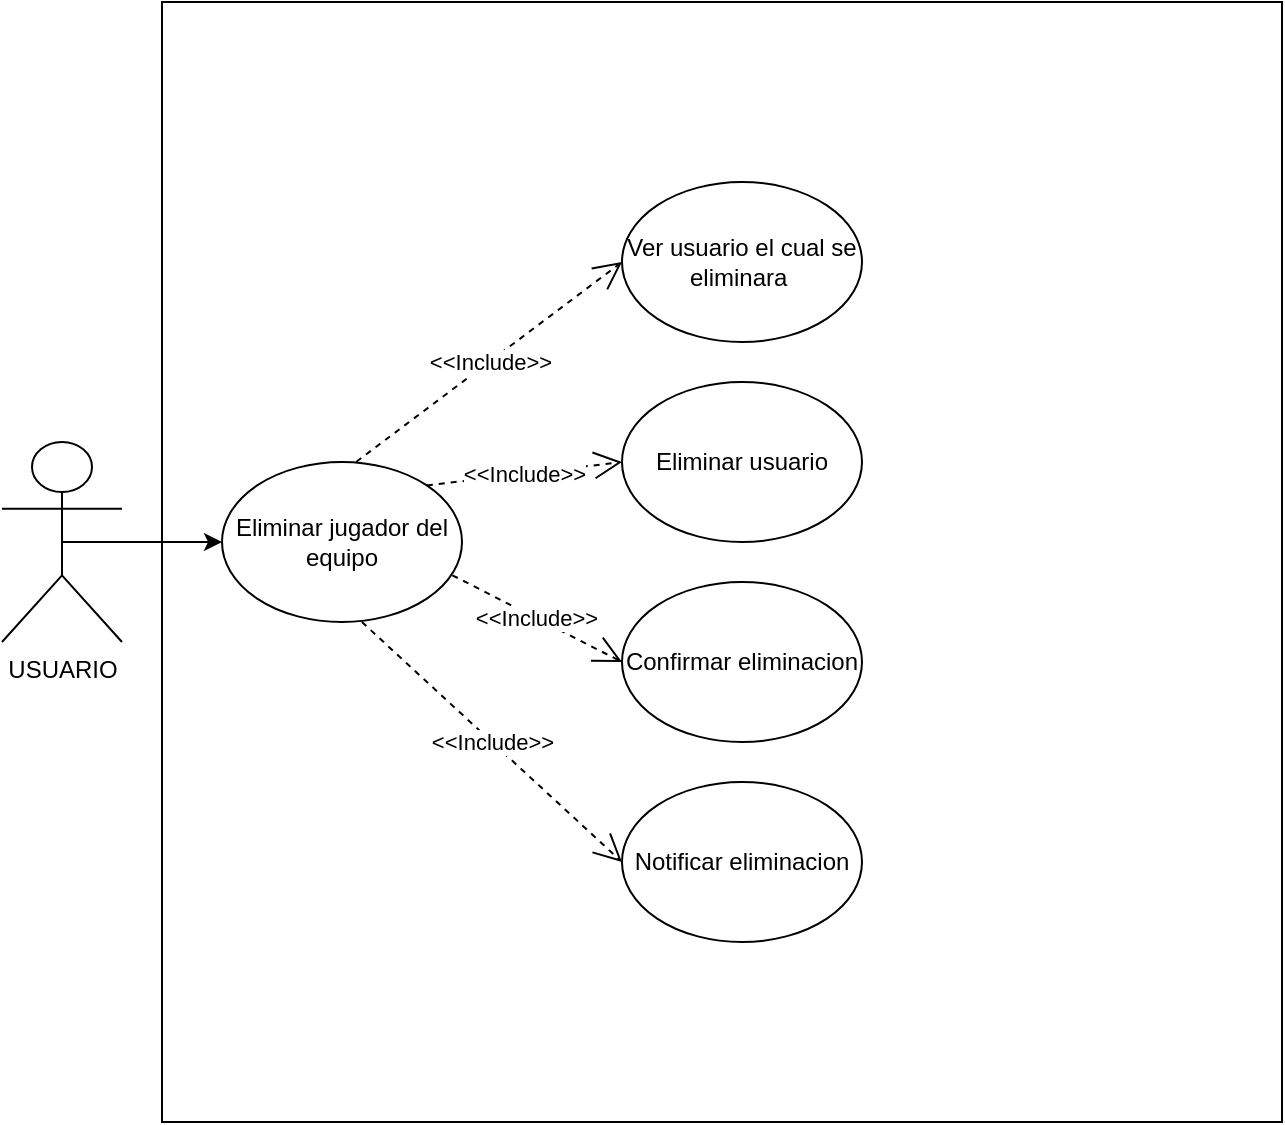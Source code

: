 <mxfile version="24.7.10">
  <diagram name="Página-1" id="h9ADhPiO8a_npUBf1iFy">
    <mxGraphModel grid="1" page="1" gridSize="10" guides="1" tooltips="1" connect="1" arrows="1" fold="1" pageScale="1" pageWidth="827" pageHeight="1169" math="0" shadow="0">
      <root>
        <mxCell id="0" />
        <mxCell id="1" parent="0" />
        <mxCell id="dPbC67X_M4MJQtfMLA8G-4" value="" style="whiteSpace=wrap;html=1;aspect=fixed;" vertex="1" parent="1">
          <mxGeometry x="160" y="80" width="560" height="560" as="geometry" />
        </mxCell>
        <mxCell id="dPbC67X_M4MJQtfMLA8G-5" style="edgeStyle=orthogonalEdgeStyle;rounded=0;orthogonalLoop=1;jettySize=auto;html=1;exitX=0.5;exitY=0.5;exitDx=0;exitDy=0;exitPerimeter=0;" edge="1" parent="1" source="dPbC67X_M4MJQtfMLA8G-6">
          <mxGeometry relative="1" as="geometry">
            <mxPoint x="190" y="350" as="targetPoint" />
          </mxGeometry>
        </mxCell>
        <mxCell id="dPbC67X_M4MJQtfMLA8G-6" value="USUARIO" style="shape=umlActor;verticalLabelPosition=bottom;verticalAlign=top;html=1;" vertex="1" parent="1">
          <mxGeometry x="80" y="300" width="60" height="100" as="geometry" />
        </mxCell>
        <mxCell id="dPbC67X_M4MJQtfMLA8G-7" value="Eliminar jugador del equipo" style="ellipse;whiteSpace=wrap;html=1;" vertex="1" parent="1">
          <mxGeometry x="190" y="310" width="120" height="80" as="geometry" />
        </mxCell>
        <mxCell id="dPbC67X_M4MJQtfMLA8G-8" value="Ver usuario el cual se eliminara&amp;nbsp;" style="ellipse;whiteSpace=wrap;html=1;" vertex="1" parent="1">
          <mxGeometry x="390" y="170" width="120" height="80" as="geometry" />
        </mxCell>
        <mxCell id="dPbC67X_M4MJQtfMLA8G-9" value="Eliminar usuario" style="ellipse;whiteSpace=wrap;html=1;" vertex="1" parent="1">
          <mxGeometry x="390" y="270" width="120" height="80" as="geometry" />
        </mxCell>
        <mxCell id="dPbC67X_M4MJQtfMLA8G-10" value="Confirmar eliminacion" style="ellipse;whiteSpace=wrap;html=1;" vertex="1" parent="1">
          <mxGeometry x="390" y="370" width="120" height="80" as="geometry" />
        </mxCell>
        <mxCell id="dPbC67X_M4MJQtfMLA8G-11" value="Notificar eliminacion" style="ellipse;whiteSpace=wrap;html=1;" vertex="1" parent="1">
          <mxGeometry x="390" y="470" width="120" height="80" as="geometry" />
        </mxCell>
        <mxCell id="dPbC67X_M4MJQtfMLA8G-12" value="&amp;lt;&amp;lt;Include&amp;gt;&amp;gt;" style="endArrow=open;endSize=12;dashed=1;html=1;rounded=0;exitX=0.56;exitY=-0.002;exitDx=0;exitDy=0;exitPerimeter=0;entryX=0;entryY=0.5;entryDx=0;entryDy=0;" edge="1" parent="1" source="dPbC67X_M4MJQtfMLA8G-7" target="dPbC67X_M4MJQtfMLA8G-8">
          <mxGeometry width="160" relative="1" as="geometry">
            <mxPoint x="290" y="280" as="sourcePoint" />
            <mxPoint x="450" y="280" as="targetPoint" />
          </mxGeometry>
        </mxCell>
        <mxCell id="dPbC67X_M4MJQtfMLA8G-13" value="&amp;lt;&amp;lt;Include&amp;gt;&amp;gt;" style="endArrow=open;endSize=12;dashed=1;html=1;rounded=0;exitX=1;exitY=0;exitDx=0;exitDy=0;entryX=0;entryY=0.5;entryDx=0;entryDy=0;" edge="1" parent="1" source="dPbC67X_M4MJQtfMLA8G-7" target="dPbC67X_M4MJQtfMLA8G-9">
          <mxGeometry width="160" relative="1" as="geometry">
            <mxPoint x="267" y="320" as="sourcePoint" />
            <mxPoint x="400" y="220" as="targetPoint" />
          </mxGeometry>
        </mxCell>
        <mxCell id="dPbC67X_M4MJQtfMLA8G-14" value="&amp;lt;&amp;lt;Include&amp;gt;&amp;gt;" style="endArrow=open;endSize=12;dashed=1;html=1;rounded=0;exitX=0.96;exitY=0.708;exitDx=0;exitDy=0;entryX=0;entryY=0.5;entryDx=0;entryDy=0;exitPerimeter=0;" edge="1" parent="1" source="dPbC67X_M4MJQtfMLA8G-7" target="dPbC67X_M4MJQtfMLA8G-10">
          <mxGeometry width="160" relative="1" as="geometry">
            <mxPoint x="277" y="330" as="sourcePoint" />
            <mxPoint x="410" y="230" as="targetPoint" />
          </mxGeometry>
        </mxCell>
        <mxCell id="dPbC67X_M4MJQtfMLA8G-15" value="&amp;lt;&amp;lt;Include&amp;gt;&amp;gt;" style="endArrow=open;endSize=12;dashed=1;html=1;rounded=0;entryX=0;entryY=0.5;entryDx=0;entryDy=0;exitX=0.583;exitY=1;exitDx=0;exitDy=0;exitPerimeter=0;" edge="1" parent="1" source="dPbC67X_M4MJQtfMLA8G-7" target="dPbC67X_M4MJQtfMLA8G-11">
          <mxGeometry width="160" relative="1" as="geometry">
            <mxPoint x="320" y="390" as="sourcePoint" />
            <mxPoint x="420" y="240" as="targetPoint" />
          </mxGeometry>
        </mxCell>
      </root>
    </mxGraphModel>
  </diagram>
</mxfile>
